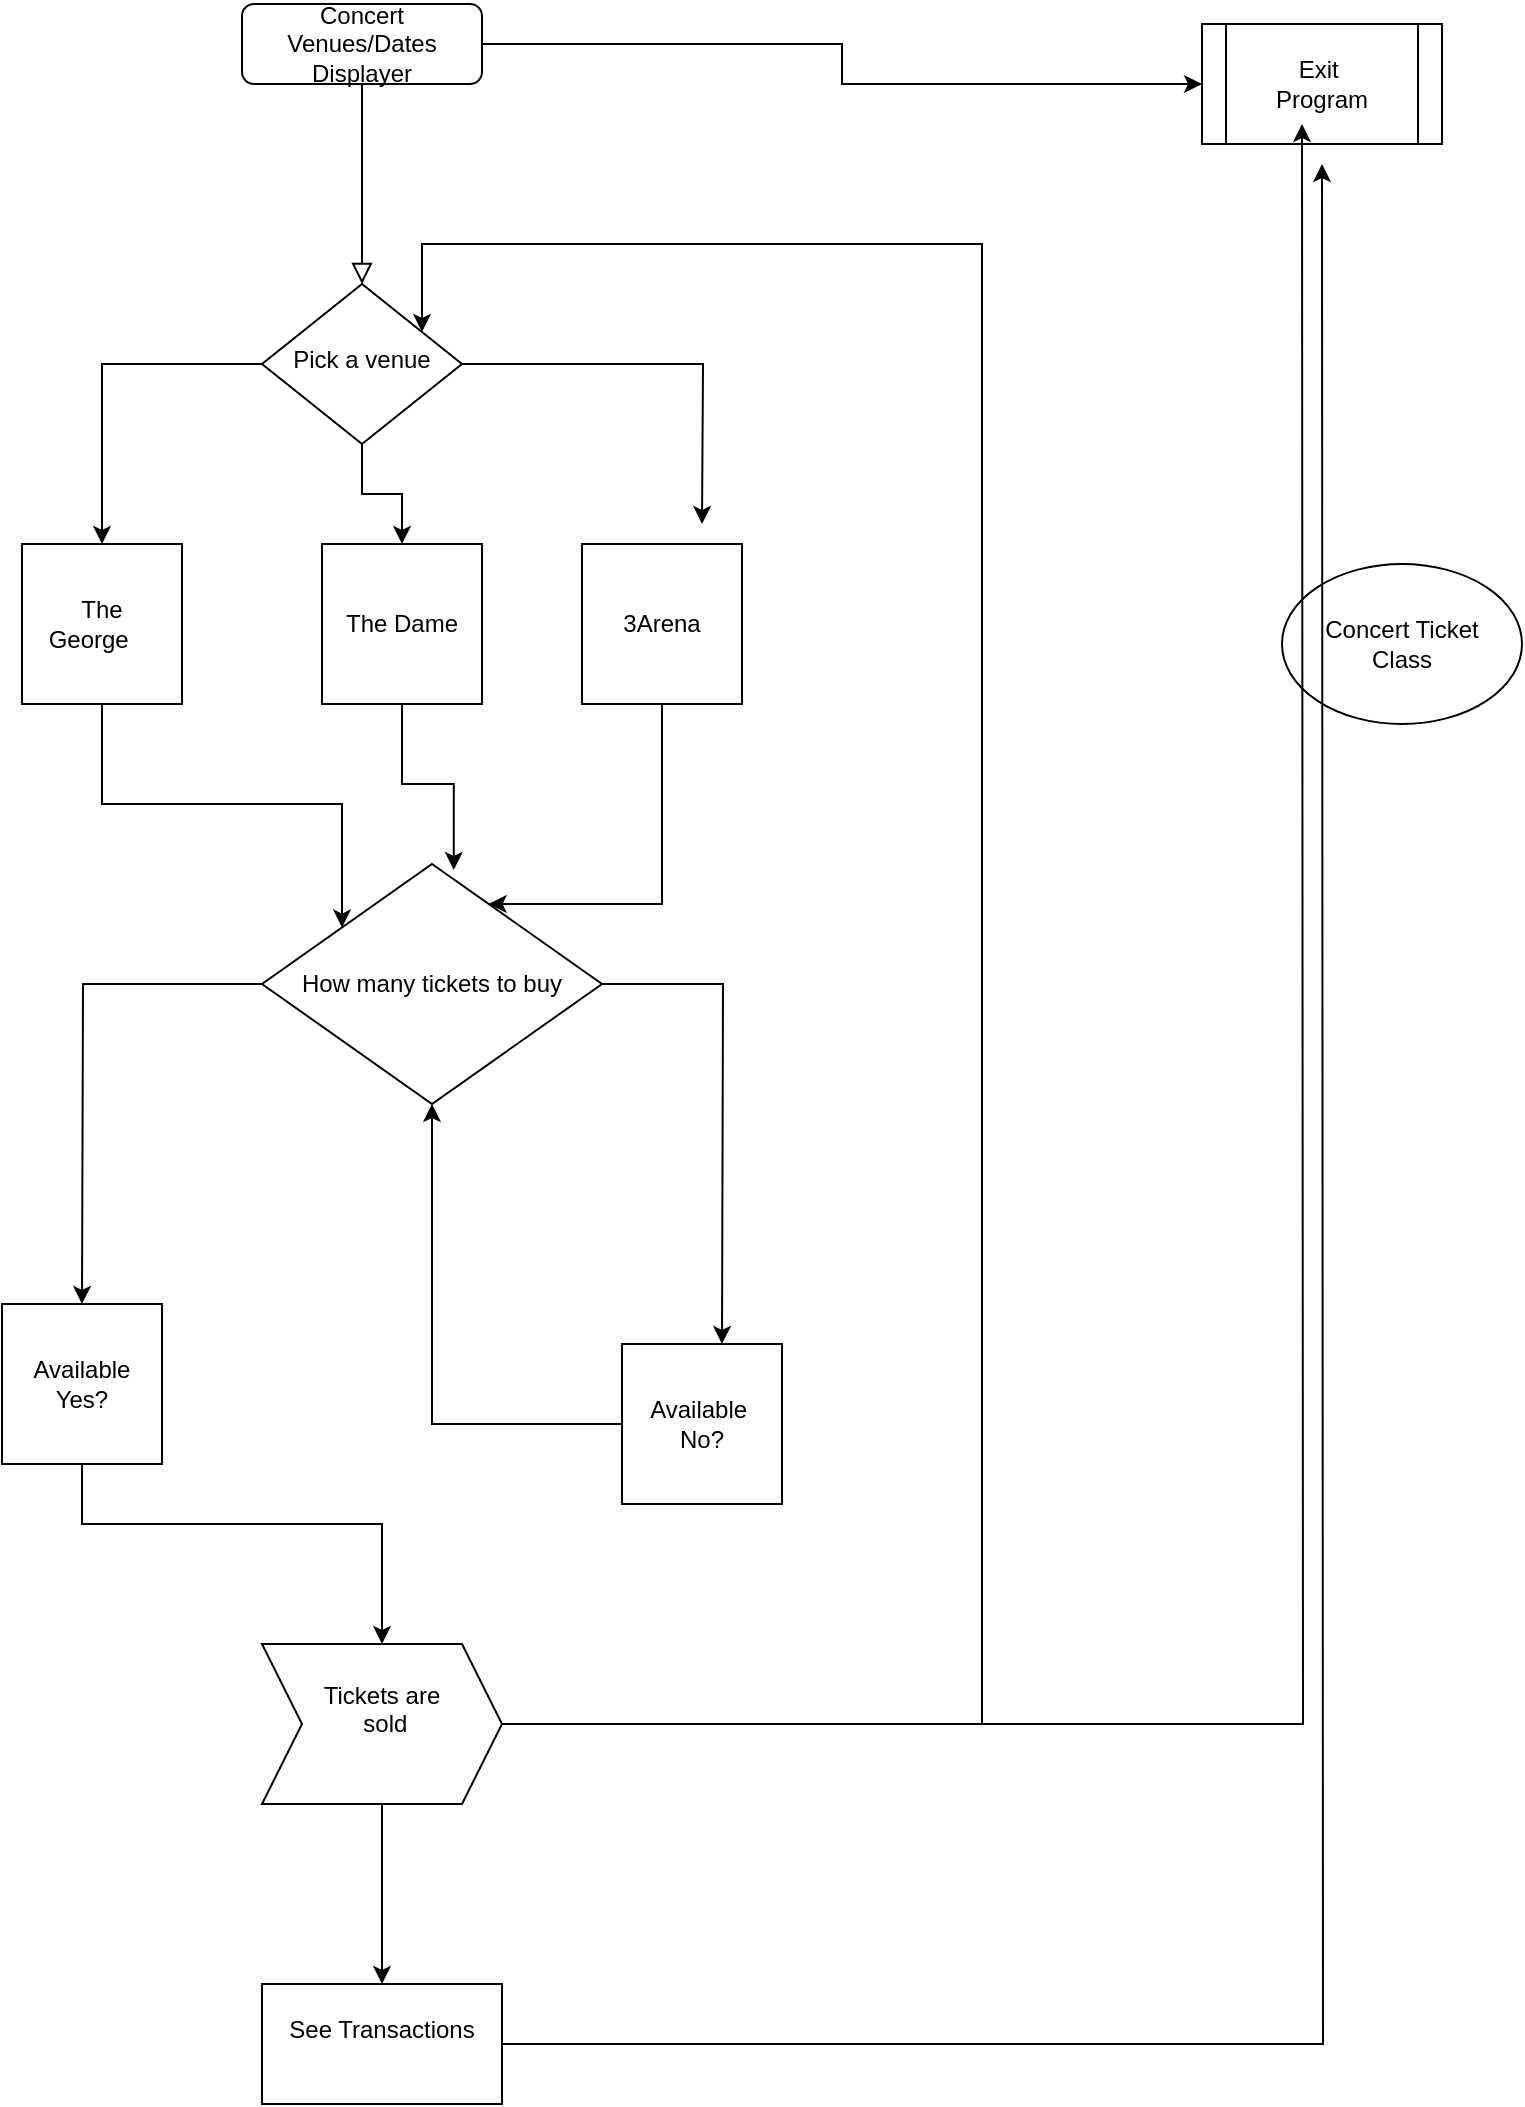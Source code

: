 <mxfile version="24.0.5" type="device">
  <diagram id="C5RBs43oDa-KdzZeNtuy" name="Page-1">
    <mxGraphModel dx="2868" dy="1492" grid="1" gridSize="10" guides="1" tooltips="1" connect="1" arrows="1" fold="1" page="1" pageScale="1" pageWidth="827" pageHeight="1169" math="0" shadow="0">
      <root>
        <mxCell id="WIyWlLk6GJQsqaUBKTNV-0" />
        <mxCell id="WIyWlLk6GJQsqaUBKTNV-1" parent="WIyWlLk6GJQsqaUBKTNV-0" />
        <mxCell id="WIyWlLk6GJQsqaUBKTNV-2" value="" style="rounded=0;html=1;jettySize=auto;orthogonalLoop=1;fontSize=11;endArrow=block;endFill=0;endSize=8;strokeWidth=1;shadow=0;labelBackgroundColor=none;edgeStyle=orthogonalEdgeStyle;" parent="WIyWlLk6GJQsqaUBKTNV-1" source="WIyWlLk6GJQsqaUBKTNV-3" target="WIyWlLk6GJQsqaUBKTNV-6" edge="1">
          <mxGeometry relative="1" as="geometry" />
        </mxCell>
        <mxCell id="KkCf-gk4V9ul6wPR_Jn--2" style="edgeStyle=orthogonalEdgeStyle;rounded=0;orthogonalLoop=1;jettySize=auto;html=1;" edge="1" parent="WIyWlLk6GJQsqaUBKTNV-1" source="WIyWlLk6GJQsqaUBKTNV-3" target="KkCf-gk4V9ul6wPR_Jn--3">
          <mxGeometry relative="1" as="geometry">
            <mxPoint x="400" y="50" as="targetPoint" />
          </mxGeometry>
        </mxCell>
        <mxCell id="WIyWlLk6GJQsqaUBKTNV-3" value="Concert Venues/Dates&lt;div&gt;Displayer&lt;/div&gt;" style="rounded=1;whiteSpace=wrap;html=1;fontSize=12;glass=0;strokeWidth=1;shadow=0;" parent="WIyWlLk6GJQsqaUBKTNV-1" vertex="1">
          <mxGeometry x="160" y="30" width="120" height="40" as="geometry" />
        </mxCell>
        <mxCell id="KkCf-gk4V9ul6wPR_Jn--7" style="edgeStyle=orthogonalEdgeStyle;rounded=0;orthogonalLoop=1;jettySize=auto;html=1;entryX=0.5;entryY=0;entryDx=0;entryDy=0;" edge="1" parent="WIyWlLk6GJQsqaUBKTNV-1" source="WIyWlLk6GJQsqaUBKTNV-6" target="KkCf-gk4V9ul6wPR_Jn--4">
          <mxGeometry relative="1" as="geometry" />
        </mxCell>
        <mxCell id="KkCf-gk4V9ul6wPR_Jn--8" style="edgeStyle=orthogonalEdgeStyle;rounded=0;orthogonalLoop=1;jettySize=auto;html=1;exitX=0.5;exitY=1;exitDx=0;exitDy=0;" edge="1" parent="WIyWlLk6GJQsqaUBKTNV-1" source="WIyWlLk6GJQsqaUBKTNV-6" target="KkCf-gk4V9ul6wPR_Jn--5">
          <mxGeometry relative="1" as="geometry" />
        </mxCell>
        <mxCell id="KkCf-gk4V9ul6wPR_Jn--9" style="edgeStyle=orthogonalEdgeStyle;rounded=0;orthogonalLoop=1;jettySize=auto;html=1;" edge="1" parent="WIyWlLk6GJQsqaUBKTNV-1" source="WIyWlLk6GJQsqaUBKTNV-6">
          <mxGeometry relative="1" as="geometry">
            <mxPoint x="390" y="290" as="targetPoint" />
          </mxGeometry>
        </mxCell>
        <mxCell id="WIyWlLk6GJQsqaUBKTNV-6" value="Pick a venue" style="rhombus;whiteSpace=wrap;html=1;shadow=0;fontFamily=Helvetica;fontSize=12;align=center;strokeWidth=1;spacing=6;spacingTop=-4;" parent="WIyWlLk6GJQsqaUBKTNV-1" vertex="1">
          <mxGeometry x="170" y="170" width="100" height="80" as="geometry" />
        </mxCell>
        <mxCell id="KkCf-gk4V9ul6wPR_Jn--0" value="Concert Ticket&lt;div&gt;Class&lt;/div&gt;" style="ellipse;whiteSpace=wrap;html=1;" vertex="1" parent="WIyWlLk6GJQsqaUBKTNV-1">
          <mxGeometry x="680" y="310" width="120" height="80" as="geometry" />
        </mxCell>
        <mxCell id="KkCf-gk4V9ul6wPR_Jn--3" value="Exit&amp;nbsp;&lt;div&gt;Program&lt;/div&gt;" style="shape=process;whiteSpace=wrap;html=1;backgroundOutline=1;" vertex="1" parent="WIyWlLk6GJQsqaUBKTNV-1">
          <mxGeometry x="640" y="40" width="120" height="60" as="geometry" />
        </mxCell>
        <mxCell id="KkCf-gk4V9ul6wPR_Jn--10" style="edgeStyle=orthogonalEdgeStyle;rounded=0;orthogonalLoop=1;jettySize=auto;html=1;" edge="1" parent="WIyWlLk6GJQsqaUBKTNV-1" source="KkCf-gk4V9ul6wPR_Jn--4" target="KkCf-gk4V9ul6wPR_Jn--11">
          <mxGeometry relative="1" as="geometry">
            <mxPoint x="110" y="480" as="targetPoint" />
            <Array as="points">
              <mxPoint x="90" y="430" />
              <mxPoint x="210" y="430" />
            </Array>
          </mxGeometry>
        </mxCell>
        <mxCell id="KkCf-gk4V9ul6wPR_Jn--4" value="The George&lt;span style=&quot;white-space: pre;&quot;&gt;&#x9;&lt;/span&gt;" style="whiteSpace=wrap;html=1;aspect=fixed;" vertex="1" parent="WIyWlLk6GJQsqaUBKTNV-1">
          <mxGeometry x="50" y="300" width="80" height="80" as="geometry" />
        </mxCell>
        <mxCell id="KkCf-gk4V9ul6wPR_Jn--5" value="The Dame" style="whiteSpace=wrap;html=1;aspect=fixed;" vertex="1" parent="WIyWlLk6GJQsqaUBKTNV-1">
          <mxGeometry x="200" y="300" width="80" height="80" as="geometry" />
        </mxCell>
        <mxCell id="KkCf-gk4V9ul6wPR_Jn--13" style="edgeStyle=orthogonalEdgeStyle;rounded=0;orthogonalLoop=1;jettySize=auto;html=1;" edge="1" parent="WIyWlLk6GJQsqaUBKTNV-1" source="KkCf-gk4V9ul6wPR_Jn--6" target="KkCf-gk4V9ul6wPR_Jn--11">
          <mxGeometry relative="1" as="geometry">
            <Array as="points">
              <mxPoint x="370" y="480" />
            </Array>
          </mxGeometry>
        </mxCell>
        <mxCell id="KkCf-gk4V9ul6wPR_Jn--6" value="3Arena" style="whiteSpace=wrap;html=1;aspect=fixed;" vertex="1" parent="WIyWlLk6GJQsqaUBKTNV-1">
          <mxGeometry x="330" y="300" width="80" height="80" as="geometry" />
        </mxCell>
        <mxCell id="KkCf-gk4V9ul6wPR_Jn--14" style="edgeStyle=orthogonalEdgeStyle;rounded=0;orthogonalLoop=1;jettySize=auto;html=1;" edge="1" parent="WIyWlLk6GJQsqaUBKTNV-1" source="KkCf-gk4V9ul6wPR_Jn--11">
          <mxGeometry relative="1" as="geometry">
            <mxPoint x="80" y="680" as="targetPoint" />
          </mxGeometry>
        </mxCell>
        <mxCell id="KkCf-gk4V9ul6wPR_Jn--15" style="edgeStyle=orthogonalEdgeStyle;rounded=0;orthogonalLoop=1;jettySize=auto;html=1;exitX=1;exitY=0.5;exitDx=0;exitDy=0;" edge="1" parent="WIyWlLk6GJQsqaUBKTNV-1" source="KkCf-gk4V9ul6wPR_Jn--11">
          <mxGeometry relative="1" as="geometry">
            <mxPoint x="400" y="700" as="targetPoint" />
          </mxGeometry>
        </mxCell>
        <mxCell id="KkCf-gk4V9ul6wPR_Jn--11" value="How many tickets to buy" style="rhombus;whiteSpace=wrap;html=1;" vertex="1" parent="WIyWlLk6GJQsqaUBKTNV-1">
          <mxGeometry x="170" y="460" width="170" height="120" as="geometry" />
        </mxCell>
        <mxCell id="KkCf-gk4V9ul6wPR_Jn--12" style="edgeStyle=orthogonalEdgeStyle;rounded=0;orthogonalLoop=1;jettySize=auto;html=1;entryX=0.564;entryY=0.025;entryDx=0;entryDy=0;entryPerimeter=0;" edge="1" parent="WIyWlLk6GJQsqaUBKTNV-1" source="KkCf-gk4V9ul6wPR_Jn--5" target="KkCf-gk4V9ul6wPR_Jn--11">
          <mxGeometry relative="1" as="geometry" />
        </mxCell>
        <mxCell id="KkCf-gk4V9ul6wPR_Jn--19" style="edgeStyle=orthogonalEdgeStyle;rounded=0;orthogonalLoop=1;jettySize=auto;html=1;" edge="1" parent="WIyWlLk6GJQsqaUBKTNV-1" source="KkCf-gk4V9ul6wPR_Jn--16" target="KkCf-gk4V9ul6wPR_Jn--20">
          <mxGeometry relative="1" as="geometry">
            <mxPoint x="230" y="890" as="targetPoint" />
            <Array as="points">
              <mxPoint x="80" y="790" />
              <mxPoint x="230" y="790" />
            </Array>
          </mxGeometry>
        </mxCell>
        <mxCell id="KkCf-gk4V9ul6wPR_Jn--16" value="Available&lt;div&gt;Yes?&lt;/div&gt;" style="whiteSpace=wrap;html=1;aspect=fixed;" vertex="1" parent="WIyWlLk6GJQsqaUBKTNV-1">
          <mxGeometry x="40" y="680" width="80" height="80" as="geometry" />
        </mxCell>
        <mxCell id="KkCf-gk4V9ul6wPR_Jn--18" style="edgeStyle=orthogonalEdgeStyle;rounded=0;orthogonalLoop=1;jettySize=auto;html=1;" edge="1" parent="WIyWlLk6GJQsqaUBKTNV-1" source="KkCf-gk4V9ul6wPR_Jn--17" target="KkCf-gk4V9ul6wPR_Jn--11">
          <mxGeometry relative="1" as="geometry" />
        </mxCell>
        <mxCell id="KkCf-gk4V9ul6wPR_Jn--17" value="Available&amp;nbsp;&lt;div&gt;No?&lt;/div&gt;" style="whiteSpace=wrap;html=1;aspect=fixed;" vertex="1" parent="WIyWlLk6GJQsqaUBKTNV-1">
          <mxGeometry x="350" y="700" width="80" height="80" as="geometry" />
        </mxCell>
        <mxCell id="KkCf-gk4V9ul6wPR_Jn--22" value="" style="edgeStyle=orthogonalEdgeStyle;rounded=0;orthogonalLoop=1;jettySize=auto;html=1;" edge="1" parent="WIyWlLk6GJQsqaUBKTNV-1" source="KkCf-gk4V9ul6wPR_Jn--20" target="KkCf-gk4V9ul6wPR_Jn--21">
          <mxGeometry relative="1" as="geometry" />
        </mxCell>
        <mxCell id="KkCf-gk4V9ul6wPR_Jn--23" style="edgeStyle=orthogonalEdgeStyle;rounded=0;orthogonalLoop=1;jettySize=auto;html=1;" edge="1" parent="WIyWlLk6GJQsqaUBKTNV-1" source="KkCf-gk4V9ul6wPR_Jn--20" target="WIyWlLk6GJQsqaUBKTNV-6">
          <mxGeometry relative="1" as="geometry">
            <Array as="points">
              <mxPoint x="530" y="890" />
              <mxPoint x="530" y="150" />
              <mxPoint x="250" y="150" />
            </Array>
          </mxGeometry>
        </mxCell>
        <mxCell id="KkCf-gk4V9ul6wPR_Jn--25" style="edgeStyle=orthogonalEdgeStyle;rounded=0;orthogonalLoop=1;jettySize=auto;html=1;" edge="1" parent="WIyWlLk6GJQsqaUBKTNV-1" source="KkCf-gk4V9ul6wPR_Jn--20">
          <mxGeometry relative="1" as="geometry">
            <mxPoint x="690" y="90" as="targetPoint" />
          </mxGeometry>
        </mxCell>
        <mxCell id="KkCf-gk4V9ul6wPR_Jn--20" value="Tickets are&lt;div&gt;&amp;nbsp;sold&lt;div&gt;&lt;br&gt;&lt;/div&gt;&lt;/div&gt;" style="shape=step;perimeter=stepPerimeter;whiteSpace=wrap;html=1;fixedSize=1;" vertex="1" parent="WIyWlLk6GJQsqaUBKTNV-1">
          <mxGeometry x="170" y="850" width="120" height="80" as="geometry" />
        </mxCell>
        <mxCell id="KkCf-gk4V9ul6wPR_Jn--24" style="edgeStyle=orthogonalEdgeStyle;rounded=0;orthogonalLoop=1;jettySize=auto;html=1;" edge="1" parent="WIyWlLk6GJQsqaUBKTNV-1" source="KkCf-gk4V9ul6wPR_Jn--21">
          <mxGeometry relative="1" as="geometry">
            <mxPoint x="700" y="110" as="targetPoint" />
          </mxGeometry>
        </mxCell>
        <mxCell id="KkCf-gk4V9ul6wPR_Jn--21" value="See Transactions&lt;div&gt;&lt;br&gt;&lt;/div&gt;" style="whiteSpace=wrap;html=1;" vertex="1" parent="WIyWlLk6GJQsqaUBKTNV-1">
          <mxGeometry x="170" y="1020" width="120" height="60" as="geometry" />
        </mxCell>
      </root>
    </mxGraphModel>
  </diagram>
</mxfile>
